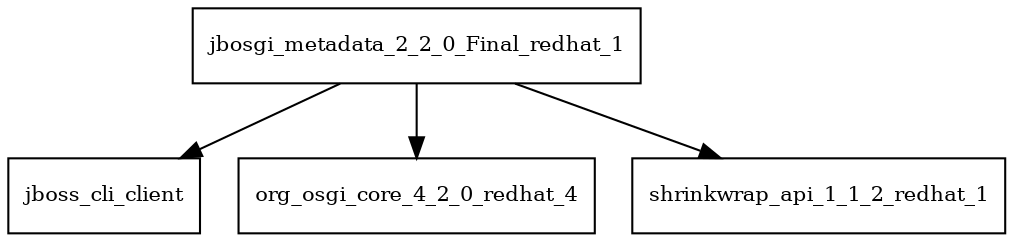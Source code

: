 digraph jbosgi_metadata_2_2_0_Final_redhat_1_dependencies {
  node [shape = box, fontsize=10.0];
  jbosgi_metadata_2_2_0_Final_redhat_1 -> jboss_cli_client;
  jbosgi_metadata_2_2_0_Final_redhat_1 -> org_osgi_core_4_2_0_redhat_4;
  jbosgi_metadata_2_2_0_Final_redhat_1 -> shrinkwrap_api_1_1_2_redhat_1;
}
